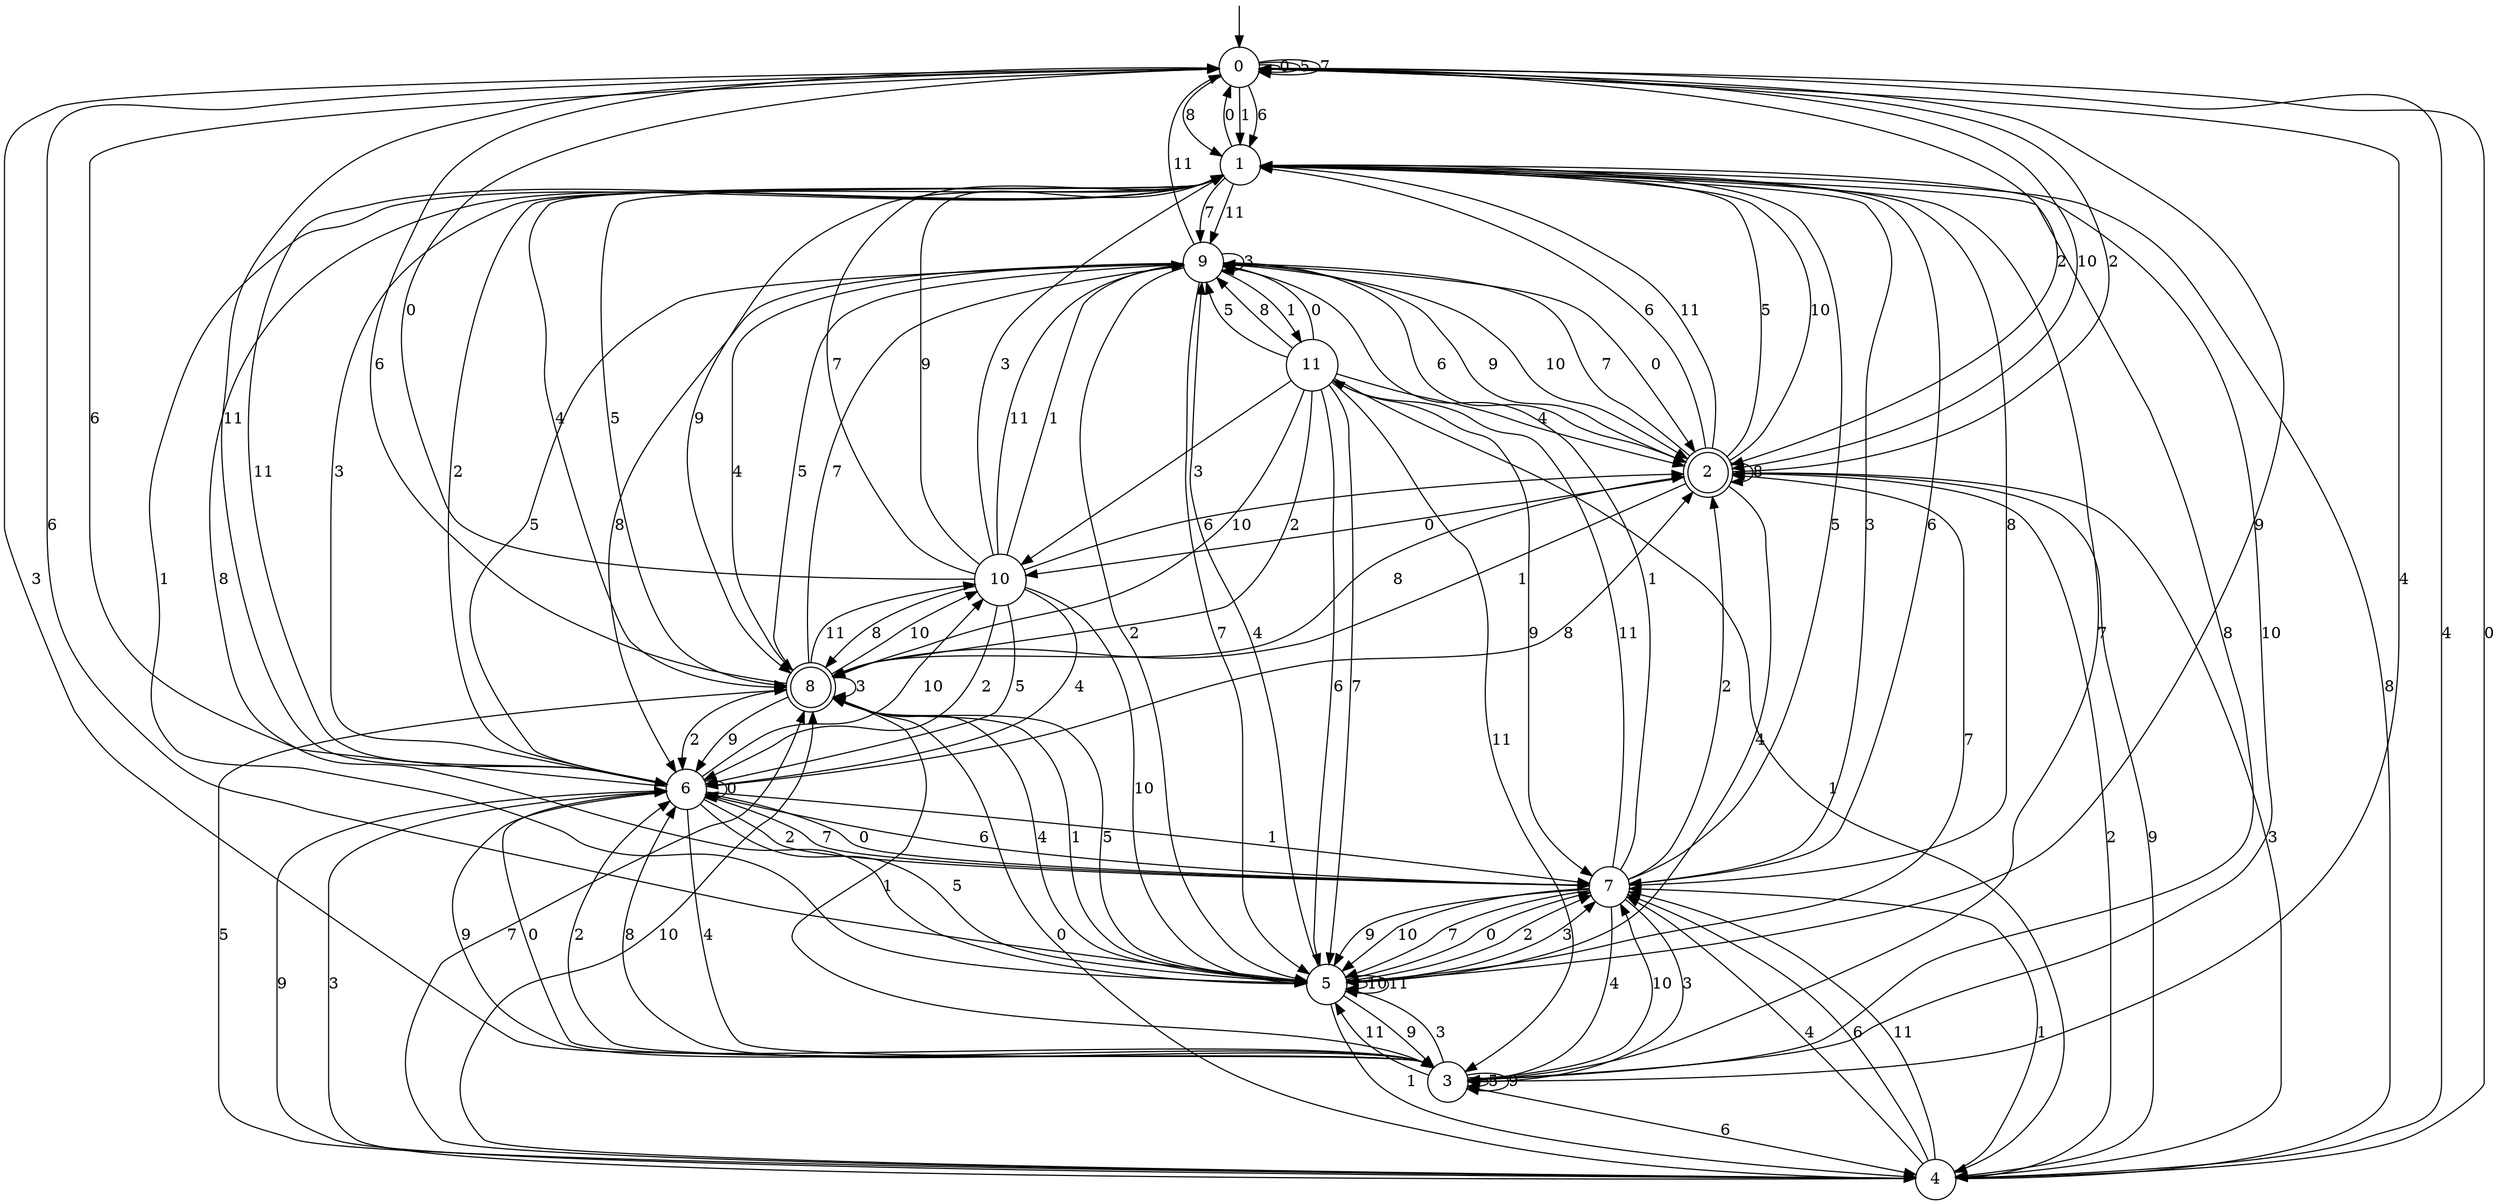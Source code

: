 digraph g {

	s0 [shape="circle" label="0"];
	s1 [shape="circle" label="1"];
	s2 [shape="doublecircle" label="2"];
	s3 [shape="circle" label="3"];
	s4 [shape="circle" label="4"];
	s5 [shape="circle" label="5"];
	s6 [shape="circle" label="6"];
	s7 [shape="circle" label="7"];
	s8 [shape="doublecircle" label="8"];
	s9 [shape="circle" label="9"];
	s10 [shape="circle" label="10"];
	s11 [shape="circle" label="11"];
	s0 -> s0 [label="0"];
	s0 -> s1 [label="1"];
	s0 -> s2 [label="2"];
	s0 -> s3 [label="3"];
	s0 -> s4 [label="4"];
	s0 -> s0 [label="5"];
	s0 -> s1 [label="6"];
	s0 -> s0 [label="7"];
	s0 -> s1 [label="8"];
	s0 -> s5 [label="9"];
	s0 -> s2 [label="10"];
	s0 -> s6 [label="11"];
	s1 -> s0 [label="0"];
	s1 -> s5 [label="1"];
	s1 -> s6 [label="2"];
	s1 -> s7 [label="3"];
	s1 -> s8 [label="4"];
	s1 -> s8 [label="5"];
	s1 -> s7 [label="6"];
	s1 -> s9 [label="7"];
	s1 -> s3 [label="8"];
	s1 -> s8 [label="9"];
	s1 -> s3 [label="10"];
	s1 -> s9 [label="11"];
	s2 -> s10 [label="0"];
	s2 -> s8 [label="1"];
	s2 -> s0 [label="2"];
	s2 -> s4 [label="3"];
	s2 -> s5 [label="4"];
	s2 -> s1 [label="5"];
	s2 -> s1 [label="6"];
	s2 -> s9 [label="7"];
	s2 -> s2 [label="8"];
	s2 -> s4 [label="9"];
	s2 -> s1 [label="10"];
	s2 -> s1 [label="11"];
	s3 -> s6 [label="0"];
	s3 -> s8 [label="1"];
	s3 -> s6 [label="2"];
	s3 -> s5 [label="3"];
	s3 -> s0 [label="4"];
	s3 -> s3 [label="5"];
	s3 -> s4 [label="6"];
	s3 -> s1 [label="7"];
	s3 -> s6 [label="8"];
	s3 -> s3 [label="9"];
	s3 -> s7 [label="10"];
	s3 -> s5 [label="11"];
	s4 -> s0 [label="0"];
	s4 -> s7 [label="1"];
	s4 -> s2 [label="2"];
	s4 -> s6 [label="3"];
	s4 -> s7 [label="4"];
	s4 -> s8 [label="5"];
	s4 -> s7 [label="6"];
	s4 -> s8 [label="7"];
	s4 -> s1 [label="8"];
	s4 -> s6 [label="9"];
	s4 -> s8 [label="10"];
	s4 -> s7 [label="11"];
	s5 -> s7 [label="0"];
	s5 -> s4 [label="1"];
	s5 -> s7 [label="2"];
	s5 -> s7 [label="3"];
	s5 -> s9 [label="4"];
	s5 -> s8 [label="5"];
	s5 -> s0 [label="6"];
	s5 -> s2 [label="7"];
	s5 -> s1 [label="8"];
	s5 -> s3 [label="9"];
	s5 -> s5 [label="10"];
	s5 -> s5 [label="11"];
	s6 -> s6 [label="0"];
	s6 -> s7 [label="1"];
	s6 -> s7 [label="2"];
	s6 -> s1 [label="3"];
	s6 -> s3 [label="4"];
	s6 -> s5 [label="5"];
	s6 -> s0 [label="6"];
	s6 -> s7 [label="7"];
	s6 -> s2 [label="8"];
	s6 -> s3 [label="9"];
	s6 -> s10 [label="10"];
	s6 -> s1 [label="11"];
	s7 -> s6 [label="0"];
	s7 -> s9 [label="1"];
	s7 -> s2 [label="2"];
	s7 -> s3 [label="3"];
	s7 -> s3 [label="4"];
	s7 -> s1 [label="5"];
	s7 -> s6 [label="6"];
	s7 -> s5 [label="7"];
	s7 -> s1 [label="8"];
	s7 -> s5 [label="9"];
	s7 -> s5 [label="10"];
	s7 -> s11 [label="11"];
	s8 -> s4 [label="0"];
	s8 -> s5 [label="1"];
	s8 -> s6 [label="2"];
	s8 -> s8 [label="3"];
	s8 -> s5 [label="4"];
	s8 -> s9 [label="5"];
	s8 -> s0 [label="6"];
	s8 -> s9 [label="7"];
	s8 -> s2 [label="8"];
	s8 -> s6 [label="9"];
	s8 -> s10 [label="10"];
	s8 -> s10 [label="11"];
	s9 -> s2 [label="0"];
	s9 -> s11 [label="1"];
	s9 -> s5 [label="2"];
	s9 -> s9 [label="3"];
	s9 -> s8 [label="4"];
	s9 -> s6 [label="5"];
	s9 -> s2 [label="6"];
	s9 -> s5 [label="7"];
	s9 -> s6 [label="8"];
	s9 -> s2 [label="9"];
	s9 -> s2 [label="10"];
	s9 -> s0 [label="11"];
	s10 -> s0 [label="0"];
	s10 -> s9 [label="1"];
	s10 -> s6 [label="2"];
	s10 -> s1 [label="3"];
	s10 -> s6 [label="4"];
	s10 -> s6 [label="5"];
	s10 -> s2 [label="6"];
	s10 -> s1 [label="7"];
	s10 -> s8 [label="8"];
	s10 -> s1 [label="9"];
	s10 -> s5 [label="10"];
	s10 -> s9 [label="11"];
	s11 -> s9 [label="0"];
	s11 -> s4 [label="1"];
	s11 -> s8 [label="2"];
	s11 -> s10 [label="3"];
	s11 -> s2 [label="4"];
	s11 -> s9 [label="5"];
	s11 -> s5 [label="6"];
	s11 -> s5 [label="7"];
	s11 -> s9 [label="8"];
	s11 -> s7 [label="9"];
	s11 -> s8 [label="10"];
	s11 -> s3 [label="11"];

__start0 [label="" shape="none" width="0" height="0"];
__start0 -> s0;

}
